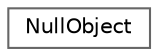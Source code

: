 digraph "Graphical Class Hierarchy"
{
 // LATEX_PDF_SIZE
  bgcolor="transparent";
  edge [fontname=Helvetica,fontsize=10,labelfontname=Helvetica,labelfontsize=10];
  node [fontname=Helvetica,fontsize=10,shape=box,height=0.2,width=0.4];
  rankdir="LR";
  Node0 [id="Node000000",label="NullObject",height=0.2,width=0.4,color="grey40", fillcolor="white", style="filled",URL="$classFoam_1_1NullObject.html",tooltip="Singleton null-object class and instance."];
}
